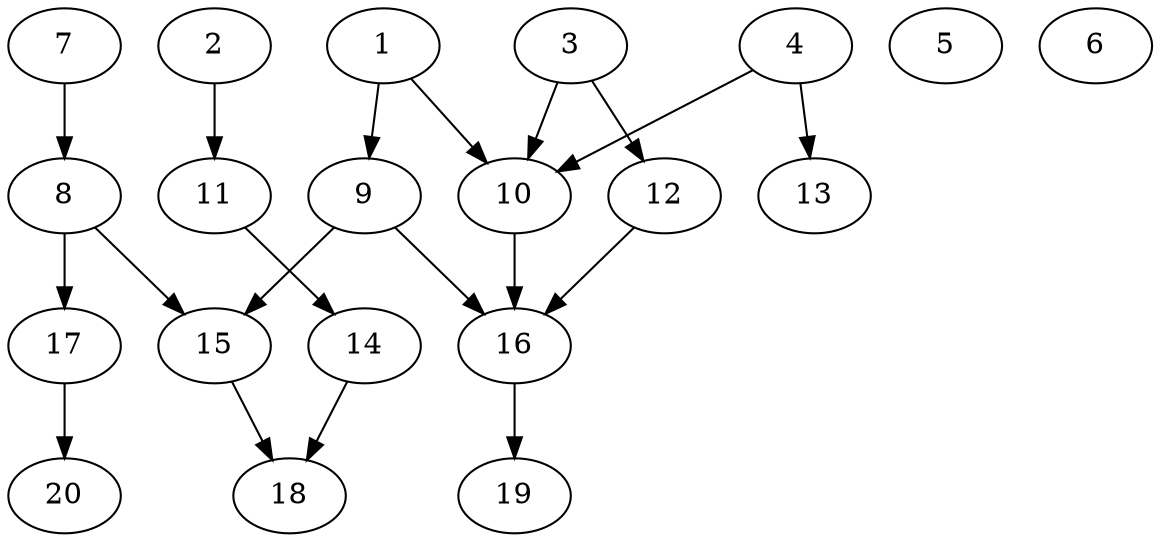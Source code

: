 // DAG automatically generated by daggen at Sat Jul 27 15:38:13 2019
// ./daggen --dot -n 20 --ccr 0.3 --fat 0.6 --regular 0.5 --density 0.4 --mindata 5242880 --maxdata 52428800 
digraph G {
  1 [size="19527680", alpha="0.17", expect_size="5858304"] 
  1 -> 9 [size ="5858304"]
  1 -> 10 [size ="5858304"]
  2 [size="119784107", alpha="0.02", expect_size="35935232"] 
  2 -> 11 [size ="35935232"]
  3 [size="91726507", alpha="0.15", expect_size="27517952"] 
  3 -> 10 [size ="27517952"]
  3 -> 12 [size ="27517952"]
  4 [size="29815467", alpha="0.07", expect_size="8944640"] 
  4 -> 10 [size ="8944640"]
  4 -> 13 [size ="8944640"]
  5 [size="83445760", alpha="0.14", expect_size="25033728"] 
  6 [size="122709333", alpha="0.09", expect_size="36812800"] 
  7 [size="94122667", alpha="0.05", expect_size="28236800"] 
  7 -> 8 [size ="28236800"]
  8 [size="25227947", alpha="0.17", expect_size="7568384"] 
  8 -> 15 [size ="7568384"]
  8 -> 17 [size ="7568384"]
  9 [size="99997013", alpha="0.15", expect_size="29999104"] 
  9 -> 15 [size ="29999104"]
  9 -> 16 [size ="29999104"]
  10 [size="60238507", alpha="0.01", expect_size="18071552"] 
  10 -> 16 [size ="18071552"]
  11 [size="31296853", alpha="0.12", expect_size="9389056"] 
  11 -> 14 [size ="9389056"]
  12 [size="168741547", alpha="0.13", expect_size="50622464"] 
  12 -> 16 [size ="50622464"]
  13 [size="25023147", alpha="0.08", expect_size="7506944"] 
  14 [size="144182613", alpha="0.11", expect_size="43254784"] 
  14 -> 18 [size ="43254784"]
  15 [size="41086293", alpha="0.17", expect_size="12325888"] 
  15 -> 18 [size ="12325888"]
  16 [size="151671467", alpha="0.03", expect_size="45501440"] 
  16 -> 19 [size ="45501440"]
  17 [size="65198080", alpha="0.12", expect_size="19559424"] 
  17 -> 20 [size ="19559424"]
  18 [size="107731627", alpha="0.18", expect_size="32319488"] 
  19 [size="85681493", alpha="0.12", expect_size="25704448"] 
  20 [size="47759360", alpha="0.19", expect_size="14327808"] 
}
